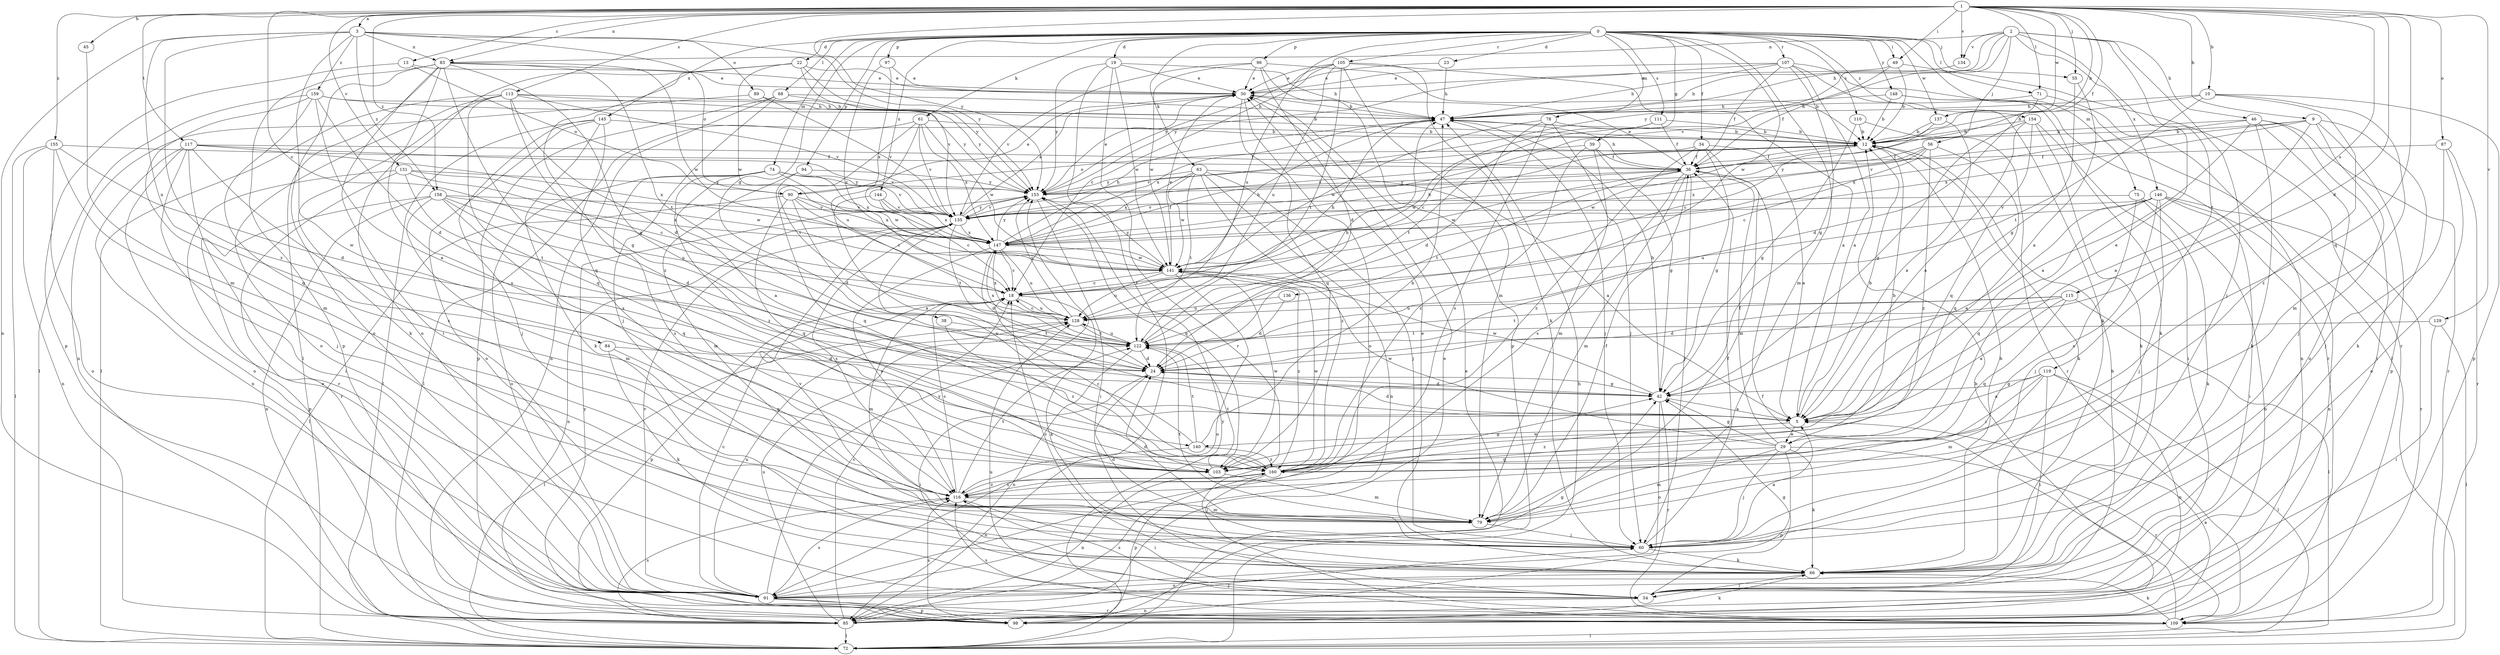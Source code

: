 strict digraph  {
0;
1;
2;
3;
5;
9;
10;
12;
13;
18;
19;
22;
23;
24;
29;
30;
34;
36;
38;
39;
42;
45;
46;
47;
49;
54;
55;
56;
60;
61;
63;
66;
68;
71;
72;
74;
75;
78;
79;
83;
84;
85;
87;
89;
90;
91;
94;
96;
97;
98;
103;
105;
107;
109;
110;
111;
113;
115;
116;
117;
119;
122;
128;
129;
131;
134;
135;
136;
137;
140;
141;
144;
145;
146;
147;
148;
153;
154;
155;
158;
159;
160;
0 -> 19  [label=d];
0 -> 22  [label=d];
0 -> 23  [label=d];
0 -> 34  [label=f];
0 -> 38  [label=g];
0 -> 39  [label=g];
0 -> 49  [label=i];
0 -> 55  [label=j];
0 -> 61  [label=k];
0 -> 63  [label=k];
0 -> 68  [label=l];
0 -> 71  [label=l];
0 -> 74  [label=m];
0 -> 75  [label=m];
0 -> 78  [label=m];
0 -> 79  [label=m];
0 -> 94  [label=p];
0 -> 96  [label=p];
0 -> 97  [label=p];
0 -> 105  [label=r];
0 -> 107  [label=r];
0 -> 110  [label=s];
0 -> 111  [label=s];
0 -> 128  [label=u];
0 -> 136  [label=w];
0 -> 137  [label=w];
0 -> 144  [label=x];
0 -> 145  [label=x];
0 -> 148  [label=y];
0 -> 154  [label=z];
1 -> 3  [label=a];
1 -> 9  [label=b];
1 -> 10  [label=b];
1 -> 12  [label=b];
1 -> 13  [label=c];
1 -> 18  [label=c];
1 -> 24  [label=d];
1 -> 36  [label=f];
1 -> 45  [label=h];
1 -> 49  [label=i];
1 -> 55  [label=j];
1 -> 71  [label=l];
1 -> 83  [label=n];
1 -> 87  [label=o];
1 -> 103  [label=q];
1 -> 113  [label=s];
1 -> 115  [label=s];
1 -> 117  [label=t];
1 -> 129  [label=v];
1 -> 131  [label=v];
1 -> 134  [label=v];
1 -> 137  [label=w];
1 -> 153  [label=y];
1 -> 155  [label=z];
1 -> 158  [label=z];
2 -> 29  [label=e];
2 -> 46  [label=h];
2 -> 47  [label=h];
2 -> 56  [label=j];
2 -> 60  [label=j];
2 -> 83  [label=n];
2 -> 119  [label=t];
2 -> 134  [label=v];
2 -> 135  [label=v];
2 -> 146  [label=x];
2 -> 153  [label=y];
3 -> 83  [label=n];
3 -> 84  [label=n];
3 -> 85  [label=n];
3 -> 89  [label=o];
3 -> 90  [label=o];
3 -> 140  [label=w];
3 -> 153  [label=y];
3 -> 158  [label=z];
3 -> 159  [label=z];
3 -> 160  [label=z];
5 -> 12  [label=b];
5 -> 24  [label=d];
5 -> 29  [label=e];
5 -> 140  [label=w];
5 -> 160  [label=z];
9 -> 5  [label=a];
9 -> 12  [label=b];
9 -> 60  [label=j];
9 -> 66  [label=k];
9 -> 98  [label=p];
9 -> 135  [label=v];
9 -> 147  [label=x];
10 -> 12  [label=b];
10 -> 47  [label=h];
10 -> 79  [label=m];
10 -> 98  [label=p];
10 -> 122  [label=t];
10 -> 160  [label=z];
12 -> 36  [label=f];
12 -> 66  [label=k];
12 -> 90  [label=o];
12 -> 135  [label=v];
12 -> 141  [label=w];
13 -> 30  [label=e];
13 -> 90  [label=o];
13 -> 98  [label=p];
18 -> 47  [label=h];
18 -> 66  [label=k];
18 -> 79  [label=m];
18 -> 98  [label=p];
18 -> 128  [label=u];
19 -> 30  [label=e];
19 -> 47  [label=h];
19 -> 109  [label=r];
19 -> 116  [label=s];
19 -> 141  [label=w];
19 -> 153  [label=y];
22 -> 30  [label=e];
22 -> 91  [label=o];
22 -> 135  [label=v];
22 -> 141  [label=w];
22 -> 153  [label=y];
22 -> 160  [label=z];
23 -> 30  [label=e];
23 -> 47  [label=h];
24 -> 42  [label=g];
24 -> 54  [label=i];
29 -> 12  [label=b];
29 -> 36  [label=f];
29 -> 42  [label=g];
29 -> 60  [label=j];
29 -> 66  [label=k];
29 -> 79  [label=m];
29 -> 98  [label=p];
29 -> 103  [label=q];
29 -> 109  [label=r];
29 -> 141  [label=w];
30 -> 47  [label=h];
30 -> 91  [label=o];
30 -> 103  [label=q];
34 -> 5  [label=a];
34 -> 36  [label=f];
34 -> 42  [label=g];
34 -> 79  [label=m];
34 -> 141  [label=w];
34 -> 160  [label=z];
36 -> 30  [label=e];
36 -> 47  [label=h];
36 -> 60  [label=j];
36 -> 79  [label=m];
36 -> 116  [label=s];
36 -> 122  [label=t];
36 -> 141  [label=w];
36 -> 153  [label=y];
38 -> 122  [label=t];
38 -> 160  [label=z];
39 -> 36  [label=f];
39 -> 42  [label=g];
39 -> 79  [label=m];
39 -> 135  [label=v];
39 -> 160  [label=z];
42 -> 5  [label=a];
42 -> 24  [label=d];
42 -> 47  [label=h];
42 -> 91  [label=o];
42 -> 109  [label=r];
42 -> 141  [label=w];
45 -> 79  [label=m];
46 -> 5  [label=a];
46 -> 12  [label=b];
46 -> 54  [label=i];
46 -> 66  [label=k];
46 -> 91  [label=o];
46 -> 109  [label=r];
46 -> 147  [label=x];
47 -> 12  [label=b];
47 -> 60  [label=j];
47 -> 147  [label=x];
49 -> 12  [label=b];
49 -> 30  [label=e];
49 -> 36  [label=f];
49 -> 109  [label=r];
54 -> 12  [label=b];
54 -> 42  [label=g];
54 -> 85  [label=n];
54 -> 116  [label=s];
55 -> 5  [label=a];
55 -> 42  [label=g];
56 -> 18  [label=c];
56 -> 36  [label=f];
56 -> 103  [label=q];
56 -> 147  [label=x];
56 -> 153  [label=y];
56 -> 160  [label=z];
60 -> 5  [label=a];
60 -> 24  [label=d];
60 -> 36  [label=f];
60 -> 66  [label=k];
60 -> 135  [label=v];
61 -> 12  [label=b];
61 -> 72  [label=l];
61 -> 122  [label=t];
61 -> 128  [label=u];
61 -> 135  [label=v];
61 -> 141  [label=w];
61 -> 147  [label=x];
63 -> 5  [label=a];
63 -> 60  [label=j];
63 -> 85  [label=n];
63 -> 122  [label=t];
63 -> 141  [label=w];
63 -> 147  [label=x];
63 -> 153  [label=y];
63 -> 160  [label=z];
66 -> 12  [label=b];
66 -> 18  [label=c];
66 -> 30  [label=e];
66 -> 54  [label=i];
66 -> 91  [label=o];
68 -> 47  [label=h];
68 -> 60  [label=j];
68 -> 85  [label=n];
68 -> 98  [label=p];
68 -> 153  [label=y];
71 -> 24  [label=d];
71 -> 47  [label=h];
71 -> 85  [label=n];
72 -> 30  [label=e];
72 -> 47  [label=h];
72 -> 153  [label=y];
74 -> 5  [label=a];
74 -> 91  [label=o];
74 -> 116  [label=s];
74 -> 135  [label=v];
74 -> 141  [label=w];
74 -> 147  [label=x];
74 -> 153  [label=y];
74 -> 160  [label=z];
75 -> 60  [label=j];
75 -> 66  [label=k];
75 -> 85  [label=n];
75 -> 135  [label=v];
78 -> 12  [label=b];
78 -> 24  [label=d];
78 -> 60  [label=j];
78 -> 116  [label=s];
78 -> 141  [label=w];
79 -> 24  [label=d];
79 -> 36  [label=f];
79 -> 60  [label=j];
79 -> 122  [label=t];
83 -> 30  [label=e];
83 -> 42  [label=g];
83 -> 54  [label=i];
83 -> 72  [label=l];
83 -> 91  [label=o];
83 -> 98  [label=p];
83 -> 103  [label=q];
83 -> 116  [label=s];
83 -> 122  [label=t];
83 -> 141  [label=w];
84 -> 24  [label=d];
84 -> 66  [label=k];
84 -> 103  [label=q];
85 -> 18  [label=c];
85 -> 30  [label=e];
85 -> 60  [label=j];
85 -> 72  [label=l];
85 -> 116  [label=s];
85 -> 128  [label=u];
87 -> 36  [label=f];
87 -> 60  [label=j];
87 -> 91  [label=o];
87 -> 109  [label=r];
89 -> 47  [label=h];
89 -> 85  [label=n];
89 -> 135  [label=v];
90 -> 18  [label=c];
90 -> 24  [label=d];
90 -> 30  [label=e];
90 -> 72  [label=l];
90 -> 103  [label=q];
90 -> 135  [label=v];
90 -> 147  [label=x];
91 -> 18  [label=c];
91 -> 42  [label=g];
91 -> 98  [label=p];
91 -> 109  [label=r];
91 -> 116  [label=s];
91 -> 128  [label=u];
91 -> 135  [label=v];
91 -> 153  [label=y];
94 -> 79  [label=m];
94 -> 103  [label=q];
94 -> 153  [label=y];
96 -> 12  [label=b];
96 -> 24  [label=d];
96 -> 30  [label=e];
96 -> 98  [label=p];
96 -> 135  [label=v];
96 -> 141  [label=w];
97 -> 18  [label=c];
97 -> 30  [label=e];
97 -> 147  [label=x];
98 -> 5  [label=a];
98 -> 12  [label=b];
98 -> 66  [label=k];
98 -> 116  [label=s];
98 -> 153  [label=y];
103 -> 79  [label=m];
103 -> 122  [label=t];
103 -> 141  [label=w];
105 -> 5  [label=a];
105 -> 18  [label=c];
105 -> 30  [label=e];
105 -> 66  [label=k];
105 -> 79  [label=m];
105 -> 122  [label=t];
105 -> 128  [label=u];
105 -> 153  [label=y];
107 -> 5  [label=a];
107 -> 30  [label=e];
107 -> 36  [label=f];
107 -> 42  [label=g];
107 -> 47  [label=h];
107 -> 66  [label=k];
107 -> 72  [label=l];
107 -> 153  [label=y];
109 -> 36  [label=f];
109 -> 66  [label=k];
109 -> 72  [label=l];
109 -> 116  [label=s];
109 -> 128  [label=u];
110 -> 12  [label=b];
110 -> 42  [label=g];
110 -> 109  [label=r];
111 -> 12  [label=b];
111 -> 18  [label=c];
111 -> 36  [label=f];
111 -> 122  [label=t];
113 -> 24  [label=d];
113 -> 42  [label=g];
113 -> 47  [label=h];
113 -> 66  [label=k];
113 -> 72  [label=l];
113 -> 91  [label=o];
113 -> 103  [label=q];
113 -> 135  [label=v];
113 -> 153  [label=y];
115 -> 5  [label=a];
115 -> 24  [label=d];
115 -> 72  [label=l];
115 -> 103  [label=q];
115 -> 122  [label=t];
115 -> 128  [label=u];
116 -> 18  [label=c];
116 -> 54  [label=i];
116 -> 79  [label=m];
116 -> 122  [label=t];
116 -> 160  [label=z];
117 -> 36  [label=f];
117 -> 54  [label=i];
117 -> 85  [label=n];
117 -> 91  [label=o];
117 -> 109  [label=r];
117 -> 116  [label=s];
117 -> 135  [label=v];
117 -> 147  [label=x];
119 -> 5  [label=a];
119 -> 42  [label=g];
119 -> 54  [label=i];
119 -> 72  [label=l];
119 -> 79  [label=m];
119 -> 85  [label=n];
119 -> 160  [label=z];
122 -> 24  [label=d];
122 -> 47  [label=h];
122 -> 85  [label=n];
122 -> 128  [label=u];
122 -> 147  [label=x];
128 -> 18  [label=c];
128 -> 72  [label=l];
128 -> 122  [label=t];
128 -> 147  [label=x];
128 -> 153  [label=y];
129 -> 54  [label=i];
129 -> 72  [label=l];
129 -> 122  [label=t];
131 -> 18  [label=c];
131 -> 91  [label=o];
131 -> 109  [label=r];
131 -> 122  [label=t];
131 -> 141  [label=w];
131 -> 153  [label=y];
134 -> 47  [label=h];
135 -> 30  [label=e];
135 -> 85  [label=n];
135 -> 116  [label=s];
135 -> 122  [label=t];
135 -> 147  [label=x];
135 -> 153  [label=y];
136 -> 24  [label=d];
136 -> 128  [label=u];
137 -> 5  [label=a];
137 -> 12  [label=b];
137 -> 18  [label=c];
140 -> 47  [label=h];
140 -> 85  [label=n];
140 -> 122  [label=t];
140 -> 135  [label=v];
140 -> 160  [label=z];
141 -> 18  [label=c];
141 -> 30  [label=e];
141 -> 47  [label=h];
141 -> 91  [label=o];
141 -> 128  [label=u];
141 -> 153  [label=y];
141 -> 160  [label=z];
144 -> 5  [label=a];
144 -> 18  [label=c];
144 -> 135  [label=v];
144 -> 147  [label=x];
145 -> 12  [label=b];
145 -> 60  [label=j];
145 -> 66  [label=k];
145 -> 72  [label=l];
145 -> 91  [label=o];
145 -> 116  [label=s];
146 -> 5  [label=a];
146 -> 54  [label=i];
146 -> 60  [label=j];
146 -> 85  [label=n];
146 -> 103  [label=q];
146 -> 109  [label=r];
146 -> 116  [label=s];
146 -> 128  [label=u];
146 -> 135  [label=v];
147 -> 12  [label=b];
147 -> 18  [label=c];
147 -> 24  [label=d];
147 -> 36  [label=f];
147 -> 47  [label=h];
147 -> 116  [label=s];
147 -> 128  [label=u];
147 -> 141  [label=w];
147 -> 153  [label=y];
148 -> 12  [label=b];
148 -> 47  [label=h];
148 -> 66  [label=k];
148 -> 109  [label=r];
153 -> 30  [label=e];
153 -> 54  [label=i];
153 -> 103  [label=q];
153 -> 135  [label=v];
154 -> 5  [label=a];
154 -> 12  [label=b];
154 -> 42  [label=g];
154 -> 54  [label=i];
154 -> 66  [label=k];
154 -> 103  [label=q];
155 -> 24  [label=d];
155 -> 36  [label=f];
155 -> 60  [label=j];
155 -> 72  [label=l];
155 -> 85  [label=n];
155 -> 91  [label=o];
158 -> 24  [label=d];
158 -> 79  [label=m];
158 -> 85  [label=n];
158 -> 98  [label=p];
158 -> 103  [label=q];
158 -> 128  [label=u];
158 -> 135  [label=v];
158 -> 147  [label=x];
159 -> 5  [label=a];
159 -> 12  [label=b];
159 -> 24  [label=d];
159 -> 47  [label=h];
159 -> 72  [label=l];
159 -> 79  [label=m];
159 -> 103  [label=q];
160 -> 18  [label=c];
160 -> 42  [label=g];
160 -> 60  [label=j];
160 -> 85  [label=n];
160 -> 98  [label=p];
160 -> 116  [label=s];
160 -> 141  [label=w];
}

